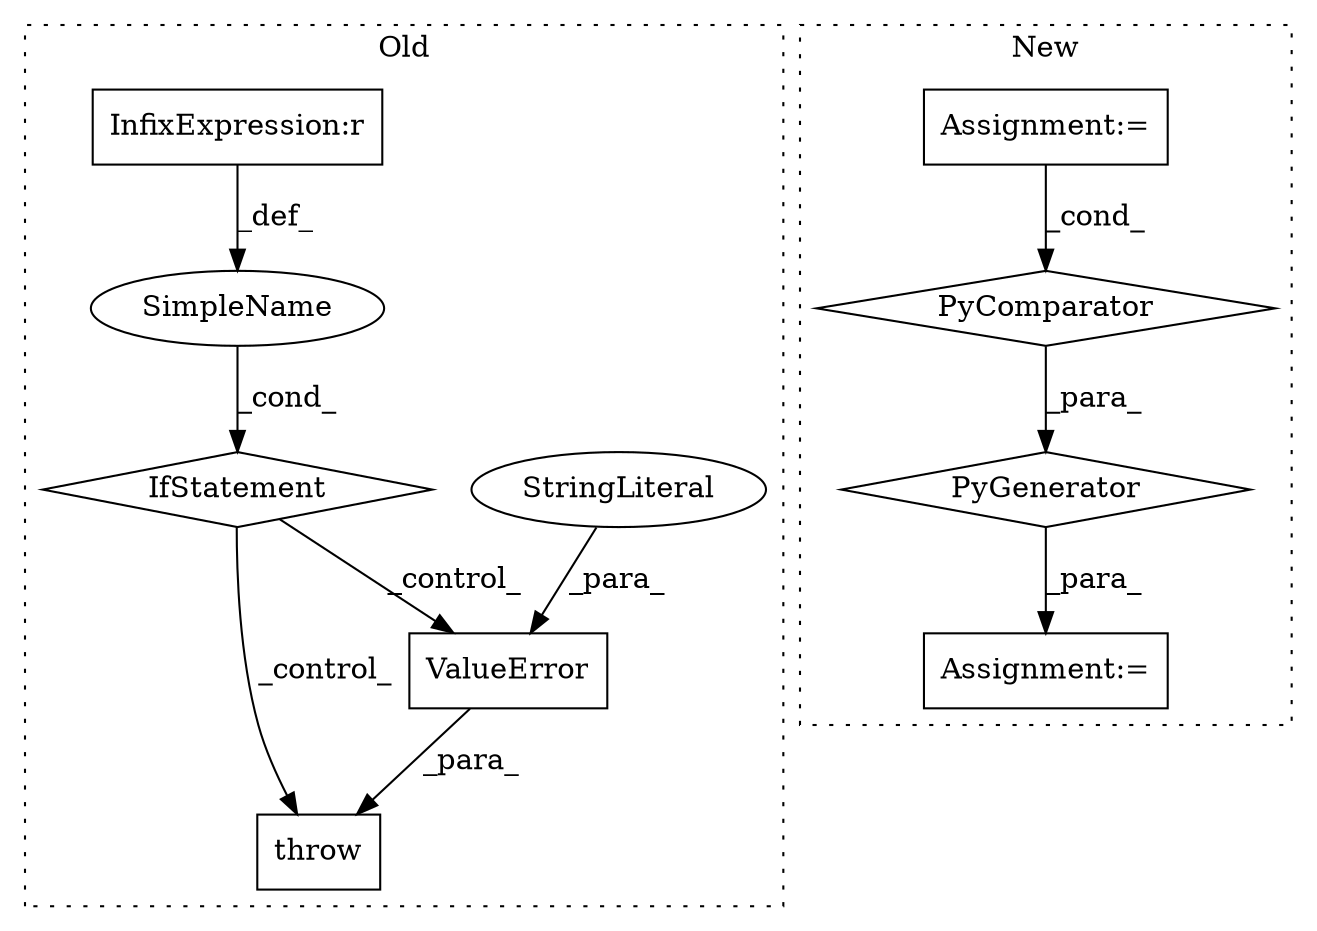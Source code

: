 digraph G {
subgraph cluster0 {
1 [label="ValueError" a="32" s="7409,7479" l="11,1" shape="box"];
3 [label="throw" a="53" s="7403" l="6" shape="box"];
4 [label="SimpleName" a="42" s="" l="" shape="ellipse"];
5 [label="IfStatement" a="25" s="7307,7391" l="4,2" shape="diamond"];
9 [label="StringLiteral" a="45" s="7420" l="59" shape="ellipse"];
10 [label="InfixExpression:r" a="27" s="7321" l="3" shape="box"];
label = "Old";
style="dotted";
}
subgraph cluster1 {
2 [label="PyGenerator" a="107" s="7791" l="203" shape="diamond"];
6 [label="PyComparator" a="113" s="7966" l="22" shape="diamond"];
7 [label="Assignment:=" a="7" s="7966" l="22" shape="box"];
8 [label="Assignment:=" a="7" s="8206" l="1" shape="box"];
label = "New";
style="dotted";
}
1 -> 3 [label="_para_"];
2 -> 8 [label="_para_"];
4 -> 5 [label="_cond_"];
5 -> 1 [label="_control_"];
5 -> 3 [label="_control_"];
6 -> 2 [label="_para_"];
7 -> 6 [label="_cond_"];
9 -> 1 [label="_para_"];
10 -> 4 [label="_def_"];
}
